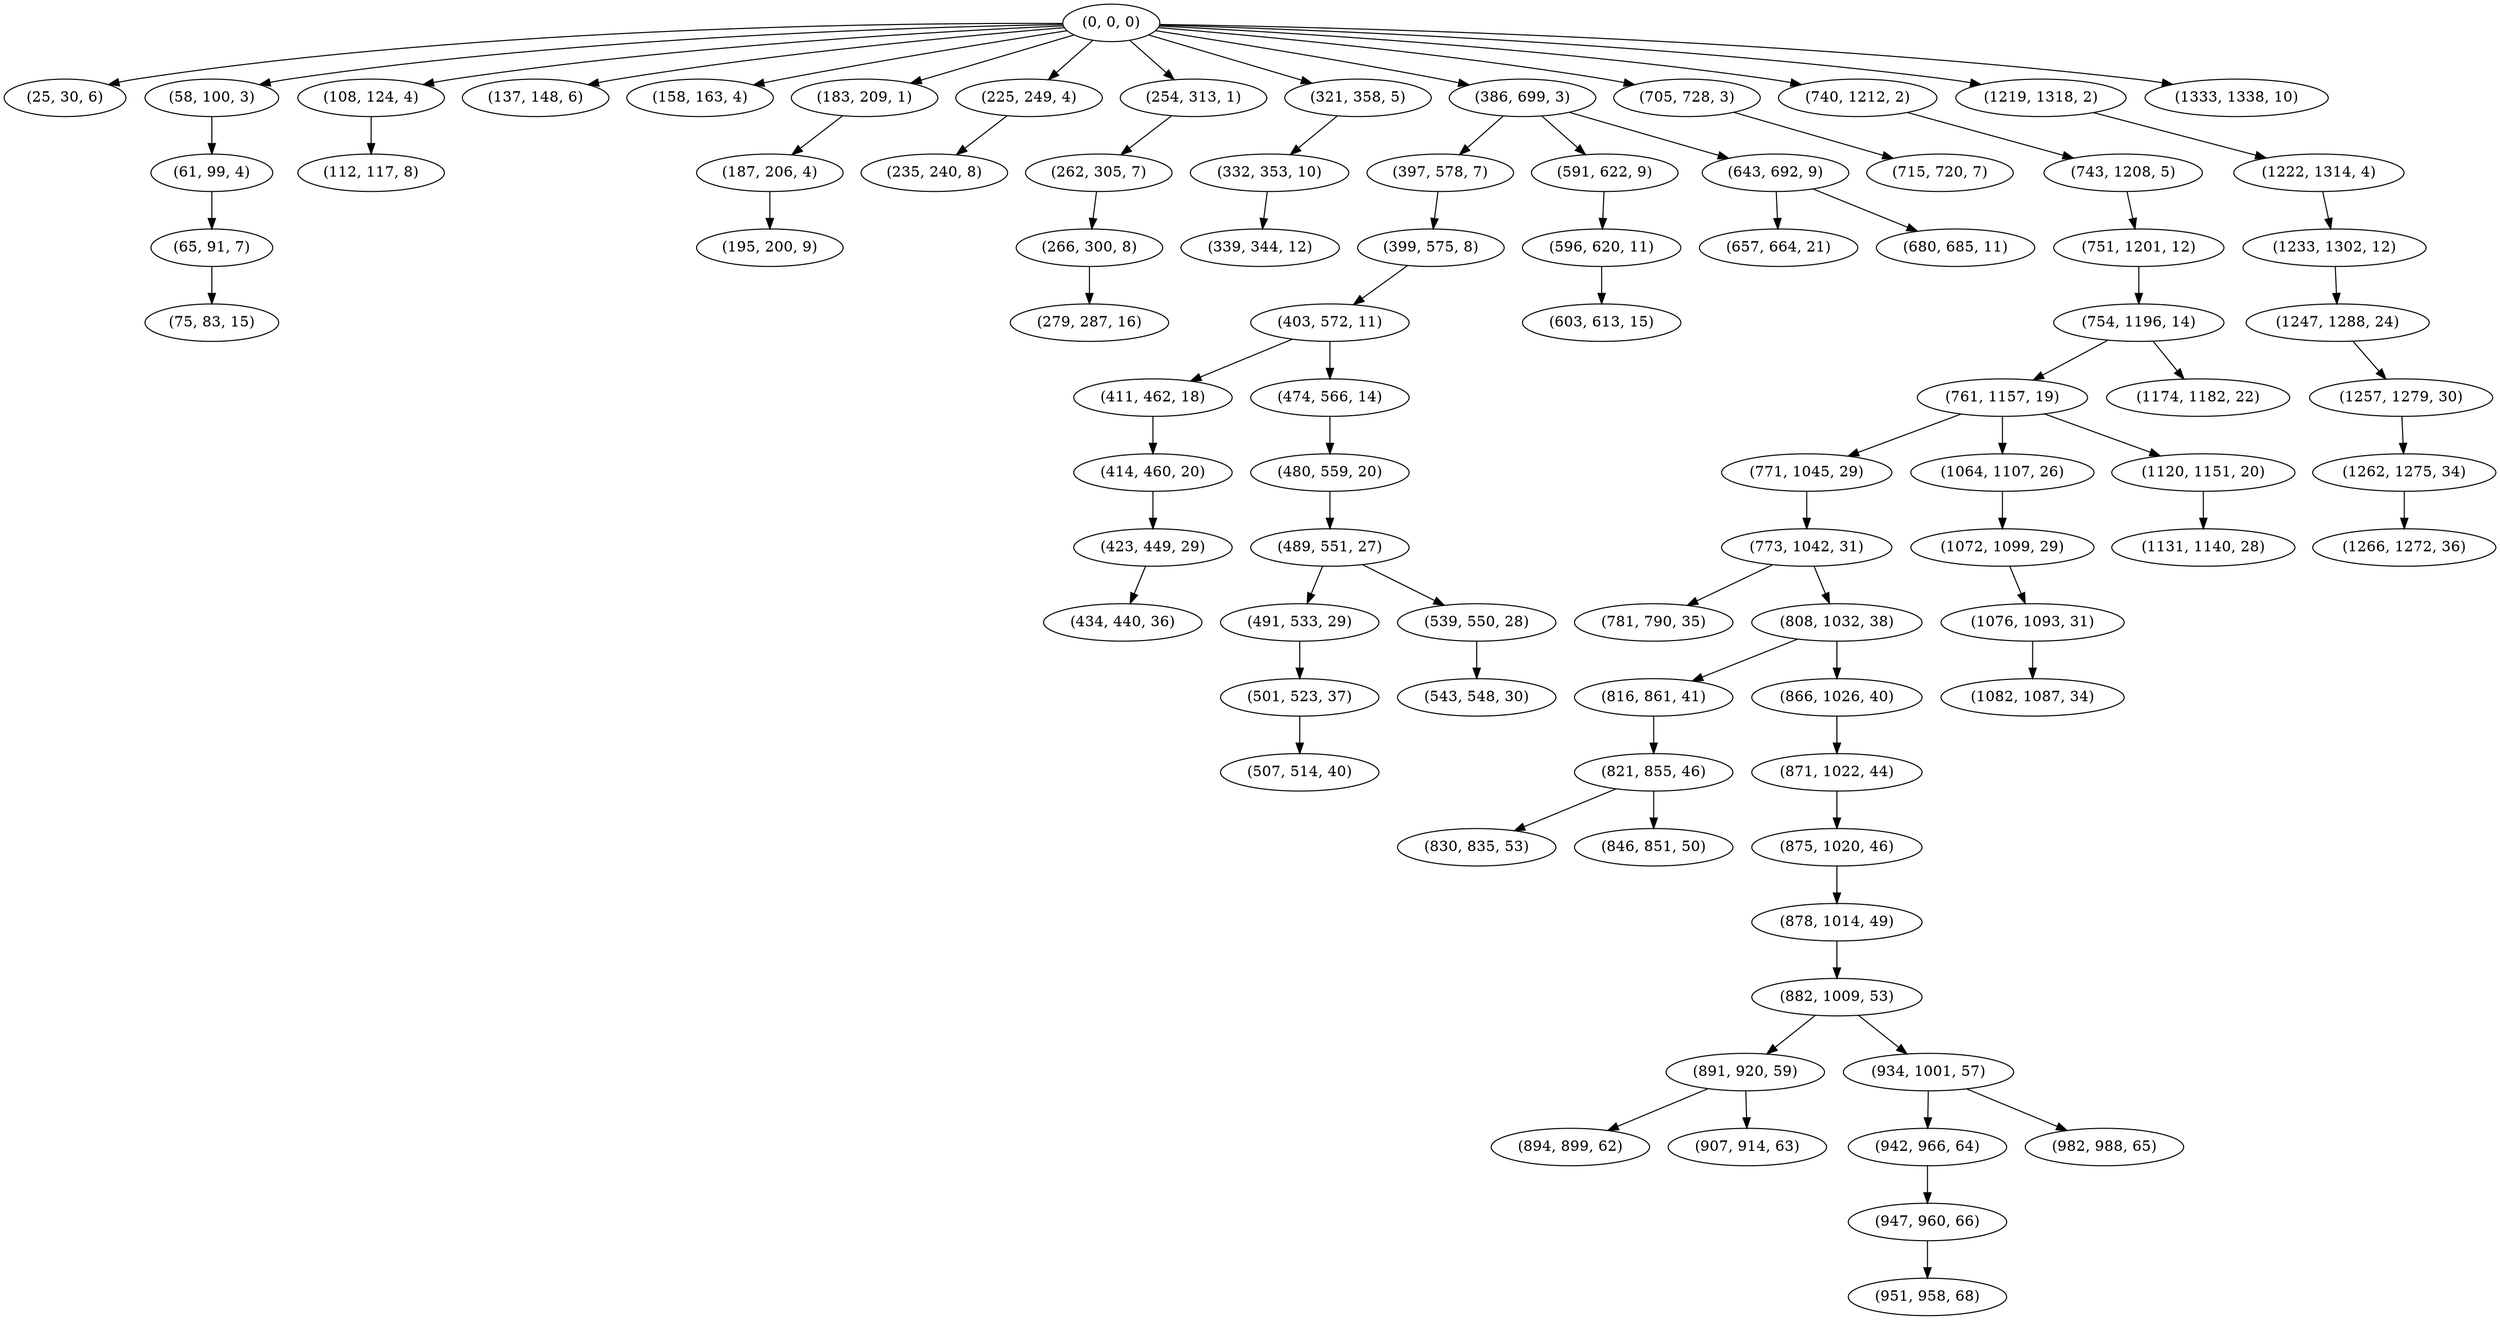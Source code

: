 digraph tree {
    "(0, 0, 0)";
    "(25, 30, 6)";
    "(58, 100, 3)";
    "(61, 99, 4)";
    "(65, 91, 7)";
    "(75, 83, 15)";
    "(108, 124, 4)";
    "(112, 117, 8)";
    "(137, 148, 6)";
    "(158, 163, 4)";
    "(183, 209, 1)";
    "(187, 206, 4)";
    "(195, 200, 9)";
    "(225, 249, 4)";
    "(235, 240, 8)";
    "(254, 313, 1)";
    "(262, 305, 7)";
    "(266, 300, 8)";
    "(279, 287, 16)";
    "(321, 358, 5)";
    "(332, 353, 10)";
    "(339, 344, 12)";
    "(386, 699, 3)";
    "(397, 578, 7)";
    "(399, 575, 8)";
    "(403, 572, 11)";
    "(411, 462, 18)";
    "(414, 460, 20)";
    "(423, 449, 29)";
    "(434, 440, 36)";
    "(474, 566, 14)";
    "(480, 559, 20)";
    "(489, 551, 27)";
    "(491, 533, 29)";
    "(501, 523, 37)";
    "(507, 514, 40)";
    "(539, 550, 28)";
    "(543, 548, 30)";
    "(591, 622, 9)";
    "(596, 620, 11)";
    "(603, 613, 15)";
    "(643, 692, 9)";
    "(657, 664, 21)";
    "(680, 685, 11)";
    "(705, 728, 3)";
    "(715, 720, 7)";
    "(740, 1212, 2)";
    "(743, 1208, 5)";
    "(751, 1201, 12)";
    "(754, 1196, 14)";
    "(761, 1157, 19)";
    "(771, 1045, 29)";
    "(773, 1042, 31)";
    "(781, 790, 35)";
    "(808, 1032, 38)";
    "(816, 861, 41)";
    "(821, 855, 46)";
    "(830, 835, 53)";
    "(846, 851, 50)";
    "(866, 1026, 40)";
    "(871, 1022, 44)";
    "(875, 1020, 46)";
    "(878, 1014, 49)";
    "(882, 1009, 53)";
    "(891, 920, 59)";
    "(894, 899, 62)";
    "(907, 914, 63)";
    "(934, 1001, 57)";
    "(942, 966, 64)";
    "(947, 960, 66)";
    "(951, 958, 68)";
    "(982, 988, 65)";
    "(1064, 1107, 26)";
    "(1072, 1099, 29)";
    "(1076, 1093, 31)";
    "(1082, 1087, 34)";
    "(1120, 1151, 20)";
    "(1131, 1140, 28)";
    "(1174, 1182, 22)";
    "(1219, 1318, 2)";
    "(1222, 1314, 4)";
    "(1233, 1302, 12)";
    "(1247, 1288, 24)";
    "(1257, 1279, 30)";
    "(1262, 1275, 34)";
    "(1266, 1272, 36)";
    "(1333, 1338, 10)";
    "(0, 0, 0)" -> "(25, 30, 6)";
    "(0, 0, 0)" -> "(58, 100, 3)";
    "(0, 0, 0)" -> "(108, 124, 4)";
    "(0, 0, 0)" -> "(137, 148, 6)";
    "(0, 0, 0)" -> "(158, 163, 4)";
    "(0, 0, 0)" -> "(183, 209, 1)";
    "(0, 0, 0)" -> "(225, 249, 4)";
    "(0, 0, 0)" -> "(254, 313, 1)";
    "(0, 0, 0)" -> "(321, 358, 5)";
    "(0, 0, 0)" -> "(386, 699, 3)";
    "(0, 0, 0)" -> "(705, 728, 3)";
    "(0, 0, 0)" -> "(740, 1212, 2)";
    "(0, 0, 0)" -> "(1219, 1318, 2)";
    "(0, 0, 0)" -> "(1333, 1338, 10)";
    "(58, 100, 3)" -> "(61, 99, 4)";
    "(61, 99, 4)" -> "(65, 91, 7)";
    "(65, 91, 7)" -> "(75, 83, 15)";
    "(108, 124, 4)" -> "(112, 117, 8)";
    "(183, 209, 1)" -> "(187, 206, 4)";
    "(187, 206, 4)" -> "(195, 200, 9)";
    "(225, 249, 4)" -> "(235, 240, 8)";
    "(254, 313, 1)" -> "(262, 305, 7)";
    "(262, 305, 7)" -> "(266, 300, 8)";
    "(266, 300, 8)" -> "(279, 287, 16)";
    "(321, 358, 5)" -> "(332, 353, 10)";
    "(332, 353, 10)" -> "(339, 344, 12)";
    "(386, 699, 3)" -> "(397, 578, 7)";
    "(386, 699, 3)" -> "(591, 622, 9)";
    "(386, 699, 3)" -> "(643, 692, 9)";
    "(397, 578, 7)" -> "(399, 575, 8)";
    "(399, 575, 8)" -> "(403, 572, 11)";
    "(403, 572, 11)" -> "(411, 462, 18)";
    "(403, 572, 11)" -> "(474, 566, 14)";
    "(411, 462, 18)" -> "(414, 460, 20)";
    "(414, 460, 20)" -> "(423, 449, 29)";
    "(423, 449, 29)" -> "(434, 440, 36)";
    "(474, 566, 14)" -> "(480, 559, 20)";
    "(480, 559, 20)" -> "(489, 551, 27)";
    "(489, 551, 27)" -> "(491, 533, 29)";
    "(489, 551, 27)" -> "(539, 550, 28)";
    "(491, 533, 29)" -> "(501, 523, 37)";
    "(501, 523, 37)" -> "(507, 514, 40)";
    "(539, 550, 28)" -> "(543, 548, 30)";
    "(591, 622, 9)" -> "(596, 620, 11)";
    "(596, 620, 11)" -> "(603, 613, 15)";
    "(643, 692, 9)" -> "(657, 664, 21)";
    "(643, 692, 9)" -> "(680, 685, 11)";
    "(705, 728, 3)" -> "(715, 720, 7)";
    "(740, 1212, 2)" -> "(743, 1208, 5)";
    "(743, 1208, 5)" -> "(751, 1201, 12)";
    "(751, 1201, 12)" -> "(754, 1196, 14)";
    "(754, 1196, 14)" -> "(761, 1157, 19)";
    "(754, 1196, 14)" -> "(1174, 1182, 22)";
    "(761, 1157, 19)" -> "(771, 1045, 29)";
    "(761, 1157, 19)" -> "(1064, 1107, 26)";
    "(761, 1157, 19)" -> "(1120, 1151, 20)";
    "(771, 1045, 29)" -> "(773, 1042, 31)";
    "(773, 1042, 31)" -> "(781, 790, 35)";
    "(773, 1042, 31)" -> "(808, 1032, 38)";
    "(808, 1032, 38)" -> "(816, 861, 41)";
    "(808, 1032, 38)" -> "(866, 1026, 40)";
    "(816, 861, 41)" -> "(821, 855, 46)";
    "(821, 855, 46)" -> "(830, 835, 53)";
    "(821, 855, 46)" -> "(846, 851, 50)";
    "(866, 1026, 40)" -> "(871, 1022, 44)";
    "(871, 1022, 44)" -> "(875, 1020, 46)";
    "(875, 1020, 46)" -> "(878, 1014, 49)";
    "(878, 1014, 49)" -> "(882, 1009, 53)";
    "(882, 1009, 53)" -> "(891, 920, 59)";
    "(882, 1009, 53)" -> "(934, 1001, 57)";
    "(891, 920, 59)" -> "(894, 899, 62)";
    "(891, 920, 59)" -> "(907, 914, 63)";
    "(934, 1001, 57)" -> "(942, 966, 64)";
    "(934, 1001, 57)" -> "(982, 988, 65)";
    "(942, 966, 64)" -> "(947, 960, 66)";
    "(947, 960, 66)" -> "(951, 958, 68)";
    "(1064, 1107, 26)" -> "(1072, 1099, 29)";
    "(1072, 1099, 29)" -> "(1076, 1093, 31)";
    "(1076, 1093, 31)" -> "(1082, 1087, 34)";
    "(1120, 1151, 20)" -> "(1131, 1140, 28)";
    "(1219, 1318, 2)" -> "(1222, 1314, 4)";
    "(1222, 1314, 4)" -> "(1233, 1302, 12)";
    "(1233, 1302, 12)" -> "(1247, 1288, 24)";
    "(1247, 1288, 24)" -> "(1257, 1279, 30)";
    "(1257, 1279, 30)" -> "(1262, 1275, 34)";
    "(1262, 1275, 34)" -> "(1266, 1272, 36)";
}
